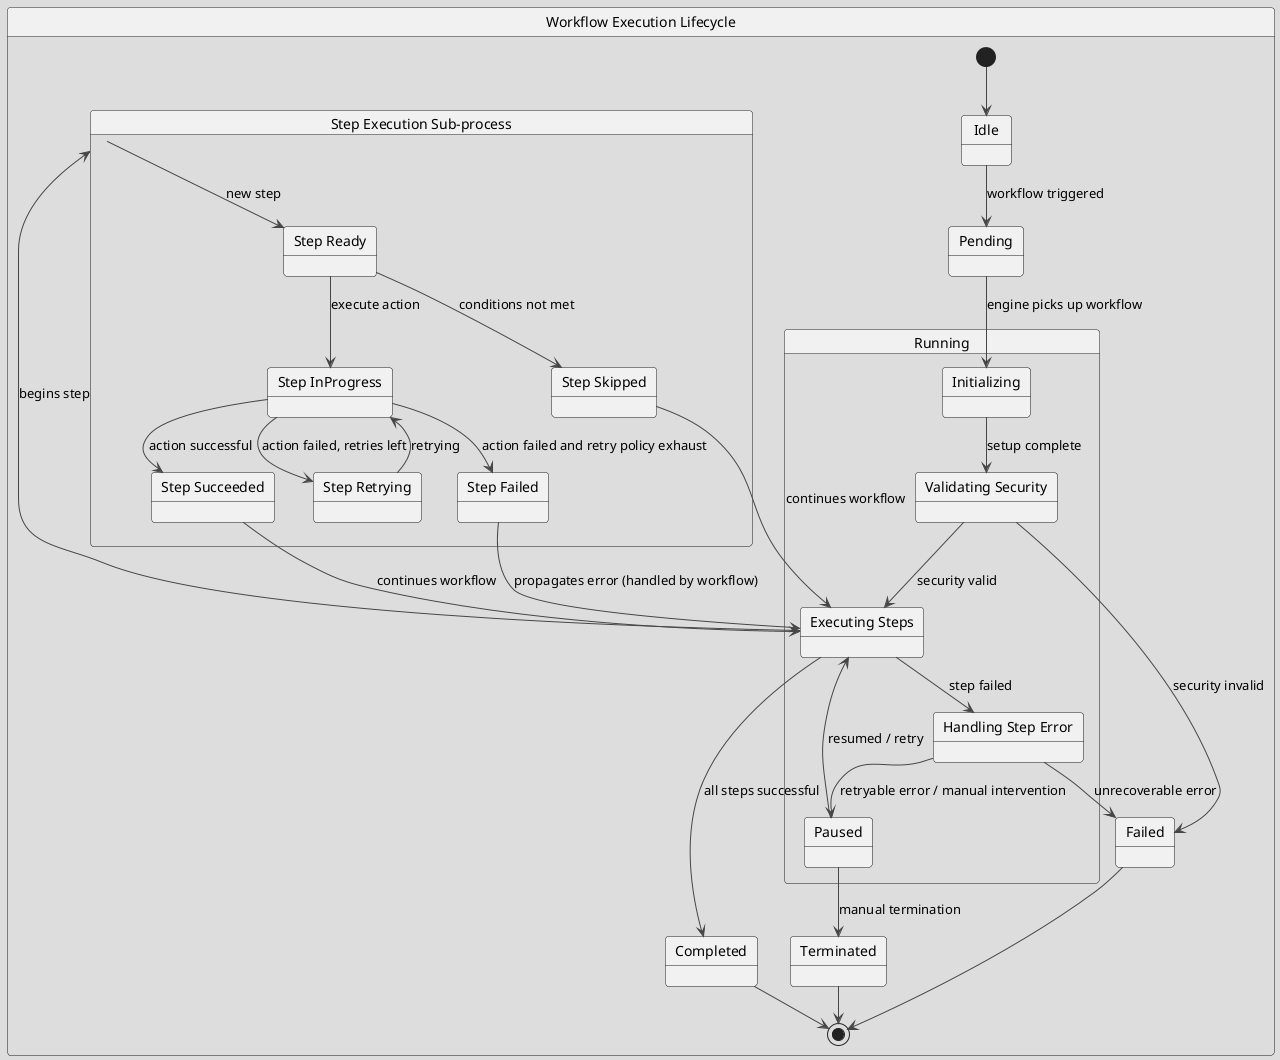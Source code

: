 @startuml
!theme toy

state "Workflow Execution Lifecycle" as WorkflowLifecycle {
  state "Idle" as Idle
  state "Pending" as Pending
  state "Running" as Running {
    state "Initializing" as Initializing
    state "Validating Security" as ValidatingSec
    state "Executing Steps" as ExecutingSteps
    state "Handling Step Error" as HandlingStepError
    state "Paused" as Paused
  }
  state "Completed" as Completed
  state "Failed" as Failed
  state "Terminated" as Terminated

  [*] --> Idle
  Idle --> Pending : workflow triggered
  Pending --> Initializing : engine picks up workflow

  Initializing --> ValidatingSec : setup complete
  ValidatingSec --> ExecutingSteps : security valid
  ValidatingSec --> Failed : security invalid

  ExecutingSteps --> Completed : all steps successful
  ExecutingSteps --> HandlingStepError : step failed

  HandlingStepError --> Paused : retryable error / manual intervention
  HandlingStepError --> Failed : unrecoverable error

  Paused --> ExecutingSteps : resumed / retry
  Paused --> Terminated : manual termination

  Completed --> [*]
  Failed --> [*]
  Terminated --> [*]

  state "Step Execution Sub-process" as StepExecutionSubprocess {
    state "Step Ready" as StepReady
    state "Step InProgress" as StepInProgress
    state "Step Skipped" as StepSkipped
    state "Step Succeeded" as StepSucceeded
    state "Step Failed" as StepFailed
    state "Step Retrying" as StepRetrying
  }

  ExecutingSteps --> StepExecutionSubprocess : begins step
  StepExecutionSubprocess --> StepReady : new step
  StepReady --> StepInProgress : execute action
  StepInProgress --> StepSucceeded : action successful
  StepInProgress --> StepFailed : action failed and retry policy exhaust
  StepInProgress --> StepRetrying : action failed, retries left
  StepRetrying --> StepInProgress : retrying
  StepSucceeded --> ExecutingSteps : continues workflow
  StepFailed --> ExecutingSteps : propagates error (handled by workflow)
  StepReady --> StepSkipped : conditions not met
  StepSkipped --> ExecutingSteps : continues workflow
}
@enduml